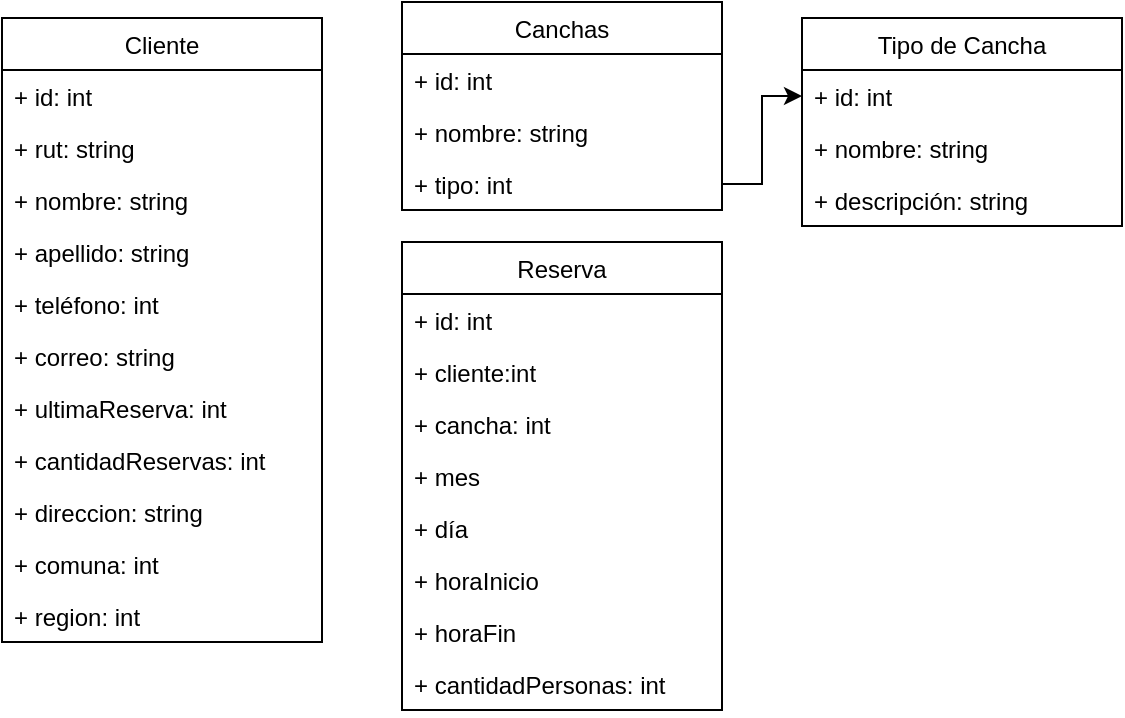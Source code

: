<mxfile version="13.6.5">
    <diagram id="LdGGAm1mdc7LtPZ7YHVK" name="Page-1">
        <mxGraphModel dx="719" dy="563" grid="1" gridSize="10" guides="1" tooltips="1" connect="1" arrows="1" fold="1" page="1" pageScale="1" pageWidth="850" pageHeight="1100" math="0" shadow="0">
            <root>
                <mxCell id="0"/>
                <mxCell id="1" parent="0"/>
                <mxCell id="wBJNDx-HGMYSnn3H6D8j-1" value="Cliente" style="swimlane;fontStyle=0;childLayout=stackLayout;horizontal=1;startSize=26;fillColor=none;horizontalStack=0;resizeParent=1;resizeParentMax=0;resizeLast=0;collapsible=1;marginBottom=0;" parent="1" vertex="1">
                    <mxGeometry x="40" y="40" width="160" height="312" as="geometry"/>
                </mxCell>
                <mxCell id="wBJNDx-HGMYSnn3H6D8j-2" value="+ id: int" style="text;strokeColor=none;fillColor=none;align=left;verticalAlign=top;spacingLeft=4;spacingRight=4;overflow=hidden;rotatable=0;points=[[0,0.5],[1,0.5]];portConstraint=eastwest;" parent="wBJNDx-HGMYSnn3H6D8j-1" vertex="1">
                    <mxGeometry y="26" width="160" height="26" as="geometry"/>
                </mxCell>
                <mxCell id="wBJNDx-HGMYSnn3H6D8j-3" value="+ rut: string" style="text;strokeColor=none;fillColor=none;align=left;verticalAlign=top;spacingLeft=4;spacingRight=4;overflow=hidden;rotatable=0;points=[[0,0.5],[1,0.5]];portConstraint=eastwest;" parent="wBJNDx-HGMYSnn3H6D8j-1" vertex="1">
                    <mxGeometry y="52" width="160" height="26" as="geometry"/>
                </mxCell>
                <mxCell id="wBJNDx-HGMYSnn3H6D8j-4" value="+ nombre: string" style="text;strokeColor=none;fillColor=none;align=left;verticalAlign=top;spacingLeft=4;spacingRight=4;overflow=hidden;rotatable=0;points=[[0,0.5],[1,0.5]];portConstraint=eastwest;" parent="wBJNDx-HGMYSnn3H6D8j-1" vertex="1">
                    <mxGeometry y="78" width="160" height="26" as="geometry"/>
                </mxCell>
                <mxCell id="wBJNDx-HGMYSnn3H6D8j-10" value="+ apellido: string" style="text;strokeColor=none;fillColor=none;align=left;verticalAlign=top;spacingLeft=4;spacingRight=4;overflow=hidden;rotatable=0;points=[[0,0.5],[1,0.5]];portConstraint=eastwest;" parent="wBJNDx-HGMYSnn3H6D8j-1" vertex="1">
                    <mxGeometry y="104" width="160" height="26" as="geometry"/>
                </mxCell>
                <mxCell id="wBJNDx-HGMYSnn3H6D8j-40" value="+ teléfono: int" style="text;strokeColor=none;fillColor=none;align=left;verticalAlign=top;spacingLeft=4;spacingRight=4;overflow=hidden;rotatable=0;points=[[0,0.5],[1,0.5]];portConstraint=eastwest;" parent="wBJNDx-HGMYSnn3H6D8j-1" vertex="1">
                    <mxGeometry y="130" width="160" height="26" as="geometry"/>
                </mxCell>
                <mxCell id="wBJNDx-HGMYSnn3H6D8j-11" value="+ correo: string" style="text;strokeColor=none;fillColor=none;align=left;verticalAlign=top;spacingLeft=4;spacingRight=4;overflow=hidden;rotatable=0;points=[[0,0.5],[1,0.5]];portConstraint=eastwest;" parent="wBJNDx-HGMYSnn3H6D8j-1" vertex="1">
                    <mxGeometry y="156" width="160" height="26" as="geometry"/>
                </mxCell>
                <mxCell id="wBJNDx-HGMYSnn3H6D8j-12" value="+ ultimaReserva: int" style="text;strokeColor=none;fillColor=none;align=left;verticalAlign=top;spacingLeft=4;spacingRight=4;overflow=hidden;rotatable=0;points=[[0,0.5],[1,0.5]];portConstraint=eastwest;" parent="wBJNDx-HGMYSnn3H6D8j-1" vertex="1">
                    <mxGeometry y="182" width="160" height="26" as="geometry"/>
                </mxCell>
                <mxCell id="wBJNDx-HGMYSnn3H6D8j-13" value="+ cantidadReservas: int" style="text;strokeColor=none;fillColor=none;align=left;verticalAlign=top;spacingLeft=4;spacingRight=4;overflow=hidden;rotatable=0;points=[[0,0.5],[1,0.5]];portConstraint=eastwest;" parent="wBJNDx-HGMYSnn3H6D8j-1" vertex="1">
                    <mxGeometry y="208" width="160" height="26" as="geometry"/>
                </mxCell>
                <mxCell id="2" value="+ direccion: string" style="text;strokeColor=none;fillColor=none;align=left;verticalAlign=top;spacingLeft=4;spacingRight=4;overflow=hidden;rotatable=0;points=[[0,0.5],[1,0.5]];portConstraint=eastwest;" vertex="1" parent="wBJNDx-HGMYSnn3H6D8j-1">
                    <mxGeometry y="234" width="160" height="26" as="geometry"/>
                </mxCell>
                <mxCell id="3" value="+ comuna: int" style="text;strokeColor=none;fillColor=none;align=left;verticalAlign=top;spacingLeft=4;spacingRight=4;overflow=hidden;rotatable=0;points=[[0,0.5],[1,0.5]];portConstraint=eastwest;" vertex="1" parent="wBJNDx-HGMYSnn3H6D8j-1">
                    <mxGeometry y="260" width="160" height="26" as="geometry"/>
                </mxCell>
                <mxCell id="4" value="+ region: int" style="text;strokeColor=none;fillColor=none;align=left;verticalAlign=top;spacingLeft=4;spacingRight=4;overflow=hidden;rotatable=0;points=[[0,0.5],[1,0.5]];portConstraint=eastwest;" vertex="1" parent="wBJNDx-HGMYSnn3H6D8j-1">
                    <mxGeometry y="286" width="160" height="26" as="geometry"/>
                </mxCell>
                <mxCell id="wBJNDx-HGMYSnn3H6D8j-17" value="Canchas" style="swimlane;fontStyle=0;childLayout=stackLayout;horizontal=1;startSize=26;fillColor=none;horizontalStack=0;resizeParent=1;resizeParentMax=0;resizeLast=0;collapsible=1;marginBottom=0;" parent="1" vertex="1">
                    <mxGeometry x="240" y="32" width="160" height="104" as="geometry"/>
                </mxCell>
                <mxCell id="wBJNDx-HGMYSnn3H6D8j-18" value="+ id: int" style="text;strokeColor=none;fillColor=none;align=left;verticalAlign=top;spacingLeft=4;spacingRight=4;overflow=hidden;rotatable=0;points=[[0,0.5],[1,0.5]];portConstraint=eastwest;" parent="wBJNDx-HGMYSnn3H6D8j-17" vertex="1">
                    <mxGeometry y="26" width="160" height="26" as="geometry"/>
                </mxCell>
                <mxCell id="wBJNDx-HGMYSnn3H6D8j-19" value="+ nombre: string" style="text;strokeColor=none;fillColor=none;align=left;verticalAlign=top;spacingLeft=4;spacingRight=4;overflow=hidden;rotatable=0;points=[[0,0.5],[1,0.5]];portConstraint=eastwest;" parent="wBJNDx-HGMYSnn3H6D8j-17" vertex="1">
                    <mxGeometry y="52" width="160" height="26" as="geometry"/>
                </mxCell>
                <mxCell id="wBJNDx-HGMYSnn3H6D8j-25" value="+ tipo: int" style="text;strokeColor=none;fillColor=none;align=left;verticalAlign=top;spacingLeft=4;spacingRight=4;overflow=hidden;rotatable=0;points=[[0,0.5],[1,0.5]];portConstraint=eastwest;" parent="wBJNDx-HGMYSnn3H6D8j-17" vertex="1">
                    <mxGeometry y="78" width="160" height="26" as="geometry"/>
                </mxCell>
                <mxCell id="wBJNDx-HGMYSnn3H6D8j-26" value="Tipo de Cancha" style="swimlane;fontStyle=0;childLayout=stackLayout;horizontal=1;startSize=26;fillColor=none;horizontalStack=0;resizeParent=1;resizeParentMax=0;resizeLast=0;collapsible=1;marginBottom=0;" parent="1" vertex="1">
                    <mxGeometry x="440" y="40" width="160" height="104" as="geometry"/>
                </mxCell>
                <mxCell id="wBJNDx-HGMYSnn3H6D8j-27" value="+ id: int" style="text;strokeColor=none;fillColor=none;align=left;verticalAlign=top;spacingLeft=4;spacingRight=4;overflow=hidden;rotatable=0;points=[[0,0.5],[1,0.5]];portConstraint=eastwest;" parent="wBJNDx-HGMYSnn3H6D8j-26" vertex="1">
                    <mxGeometry y="26" width="160" height="26" as="geometry"/>
                </mxCell>
                <mxCell id="wBJNDx-HGMYSnn3H6D8j-28" value="+ nombre: string" style="text;strokeColor=none;fillColor=none;align=left;verticalAlign=top;spacingLeft=4;spacingRight=4;overflow=hidden;rotatable=0;points=[[0,0.5],[1,0.5]];portConstraint=eastwest;" parent="wBJNDx-HGMYSnn3H6D8j-26" vertex="1">
                    <mxGeometry y="52" width="160" height="26" as="geometry"/>
                </mxCell>
                <mxCell id="wBJNDx-HGMYSnn3H6D8j-29" value="+ descripción: string" style="text;strokeColor=none;fillColor=none;align=left;verticalAlign=top;spacingLeft=4;spacingRight=4;overflow=hidden;rotatable=0;points=[[0,0.5],[1,0.5]];portConstraint=eastwest;" parent="wBJNDx-HGMYSnn3H6D8j-26" vertex="1">
                    <mxGeometry y="78" width="160" height="26" as="geometry"/>
                </mxCell>
                <mxCell id="wBJNDx-HGMYSnn3H6D8j-30" style="edgeStyle=orthogonalEdgeStyle;rounded=0;orthogonalLoop=1;jettySize=auto;html=1;" parent="1" source="wBJNDx-HGMYSnn3H6D8j-25" target="wBJNDx-HGMYSnn3H6D8j-27" edge="1">
                    <mxGeometry relative="1" as="geometry"/>
                </mxCell>
                <mxCell id="wBJNDx-HGMYSnn3H6D8j-31" value="Reserva" style="swimlane;fontStyle=0;childLayout=stackLayout;horizontal=1;startSize=26;fillColor=none;horizontalStack=0;resizeParent=1;resizeParentMax=0;resizeLast=0;collapsible=1;marginBottom=0;" parent="1" vertex="1">
                    <mxGeometry x="240" y="152" width="160" height="234" as="geometry"/>
                </mxCell>
                <mxCell id="wBJNDx-HGMYSnn3H6D8j-32" value="+ id: int" style="text;strokeColor=none;fillColor=none;align=left;verticalAlign=top;spacingLeft=4;spacingRight=4;overflow=hidden;rotatable=0;points=[[0,0.5],[1,0.5]];portConstraint=eastwest;" parent="wBJNDx-HGMYSnn3H6D8j-31" vertex="1">
                    <mxGeometry y="26" width="160" height="26" as="geometry"/>
                </mxCell>
                <mxCell id="wBJNDx-HGMYSnn3H6D8j-33" value="+ cliente:int" style="text;strokeColor=none;fillColor=none;align=left;verticalAlign=top;spacingLeft=4;spacingRight=4;overflow=hidden;rotatable=0;points=[[0,0.5],[1,0.5]];portConstraint=eastwest;" parent="wBJNDx-HGMYSnn3H6D8j-31" vertex="1">
                    <mxGeometry y="52" width="160" height="26" as="geometry"/>
                </mxCell>
                <mxCell id="wBJNDx-HGMYSnn3H6D8j-34" value="+ cancha: int" style="text;strokeColor=none;fillColor=none;align=left;verticalAlign=top;spacingLeft=4;spacingRight=4;overflow=hidden;rotatable=0;points=[[0,0.5],[1,0.5]];portConstraint=eastwest;" parent="wBJNDx-HGMYSnn3H6D8j-31" vertex="1">
                    <mxGeometry y="78" width="160" height="26" as="geometry"/>
                </mxCell>
                <mxCell id="wBJNDx-HGMYSnn3H6D8j-37" value="+ mes" style="text;strokeColor=none;fillColor=none;align=left;verticalAlign=top;spacingLeft=4;spacingRight=4;overflow=hidden;rotatable=0;points=[[0,0.5],[1,0.5]];portConstraint=eastwest;" parent="wBJNDx-HGMYSnn3H6D8j-31" vertex="1">
                    <mxGeometry y="104" width="160" height="26" as="geometry"/>
                </mxCell>
                <mxCell id="wBJNDx-HGMYSnn3H6D8j-35" value="+ día" style="text;strokeColor=none;fillColor=none;align=left;verticalAlign=top;spacingLeft=4;spacingRight=4;overflow=hidden;rotatable=0;points=[[0,0.5],[1,0.5]];portConstraint=eastwest;" parent="wBJNDx-HGMYSnn3H6D8j-31" vertex="1">
                    <mxGeometry y="130" width="160" height="26" as="geometry"/>
                </mxCell>
                <mxCell id="wBJNDx-HGMYSnn3H6D8j-36" value="+ horaInicio" style="text;strokeColor=none;fillColor=none;align=left;verticalAlign=top;spacingLeft=4;spacingRight=4;overflow=hidden;rotatable=0;points=[[0,0.5],[1,0.5]];portConstraint=eastwest;" parent="wBJNDx-HGMYSnn3H6D8j-31" vertex="1">
                    <mxGeometry y="156" width="160" height="26" as="geometry"/>
                </mxCell>
                <mxCell id="wBJNDx-HGMYSnn3H6D8j-38" value="+ horaFin" style="text;strokeColor=none;fillColor=none;align=left;verticalAlign=top;spacingLeft=4;spacingRight=4;overflow=hidden;rotatable=0;points=[[0,0.5],[1,0.5]];portConstraint=eastwest;" parent="wBJNDx-HGMYSnn3H6D8j-31" vertex="1">
                    <mxGeometry y="182" width="160" height="26" as="geometry"/>
                </mxCell>
                <mxCell id="wBJNDx-HGMYSnn3H6D8j-39" value="+ cantidadPersonas: int" style="text;strokeColor=none;fillColor=none;align=left;verticalAlign=top;spacingLeft=4;spacingRight=4;overflow=hidden;rotatable=0;points=[[0,0.5],[1,0.5]];portConstraint=eastwest;" parent="wBJNDx-HGMYSnn3H6D8j-31" vertex="1">
                    <mxGeometry y="208" width="160" height="26" as="geometry"/>
                </mxCell>
            </root>
        </mxGraphModel>
    </diagram>
</mxfile>